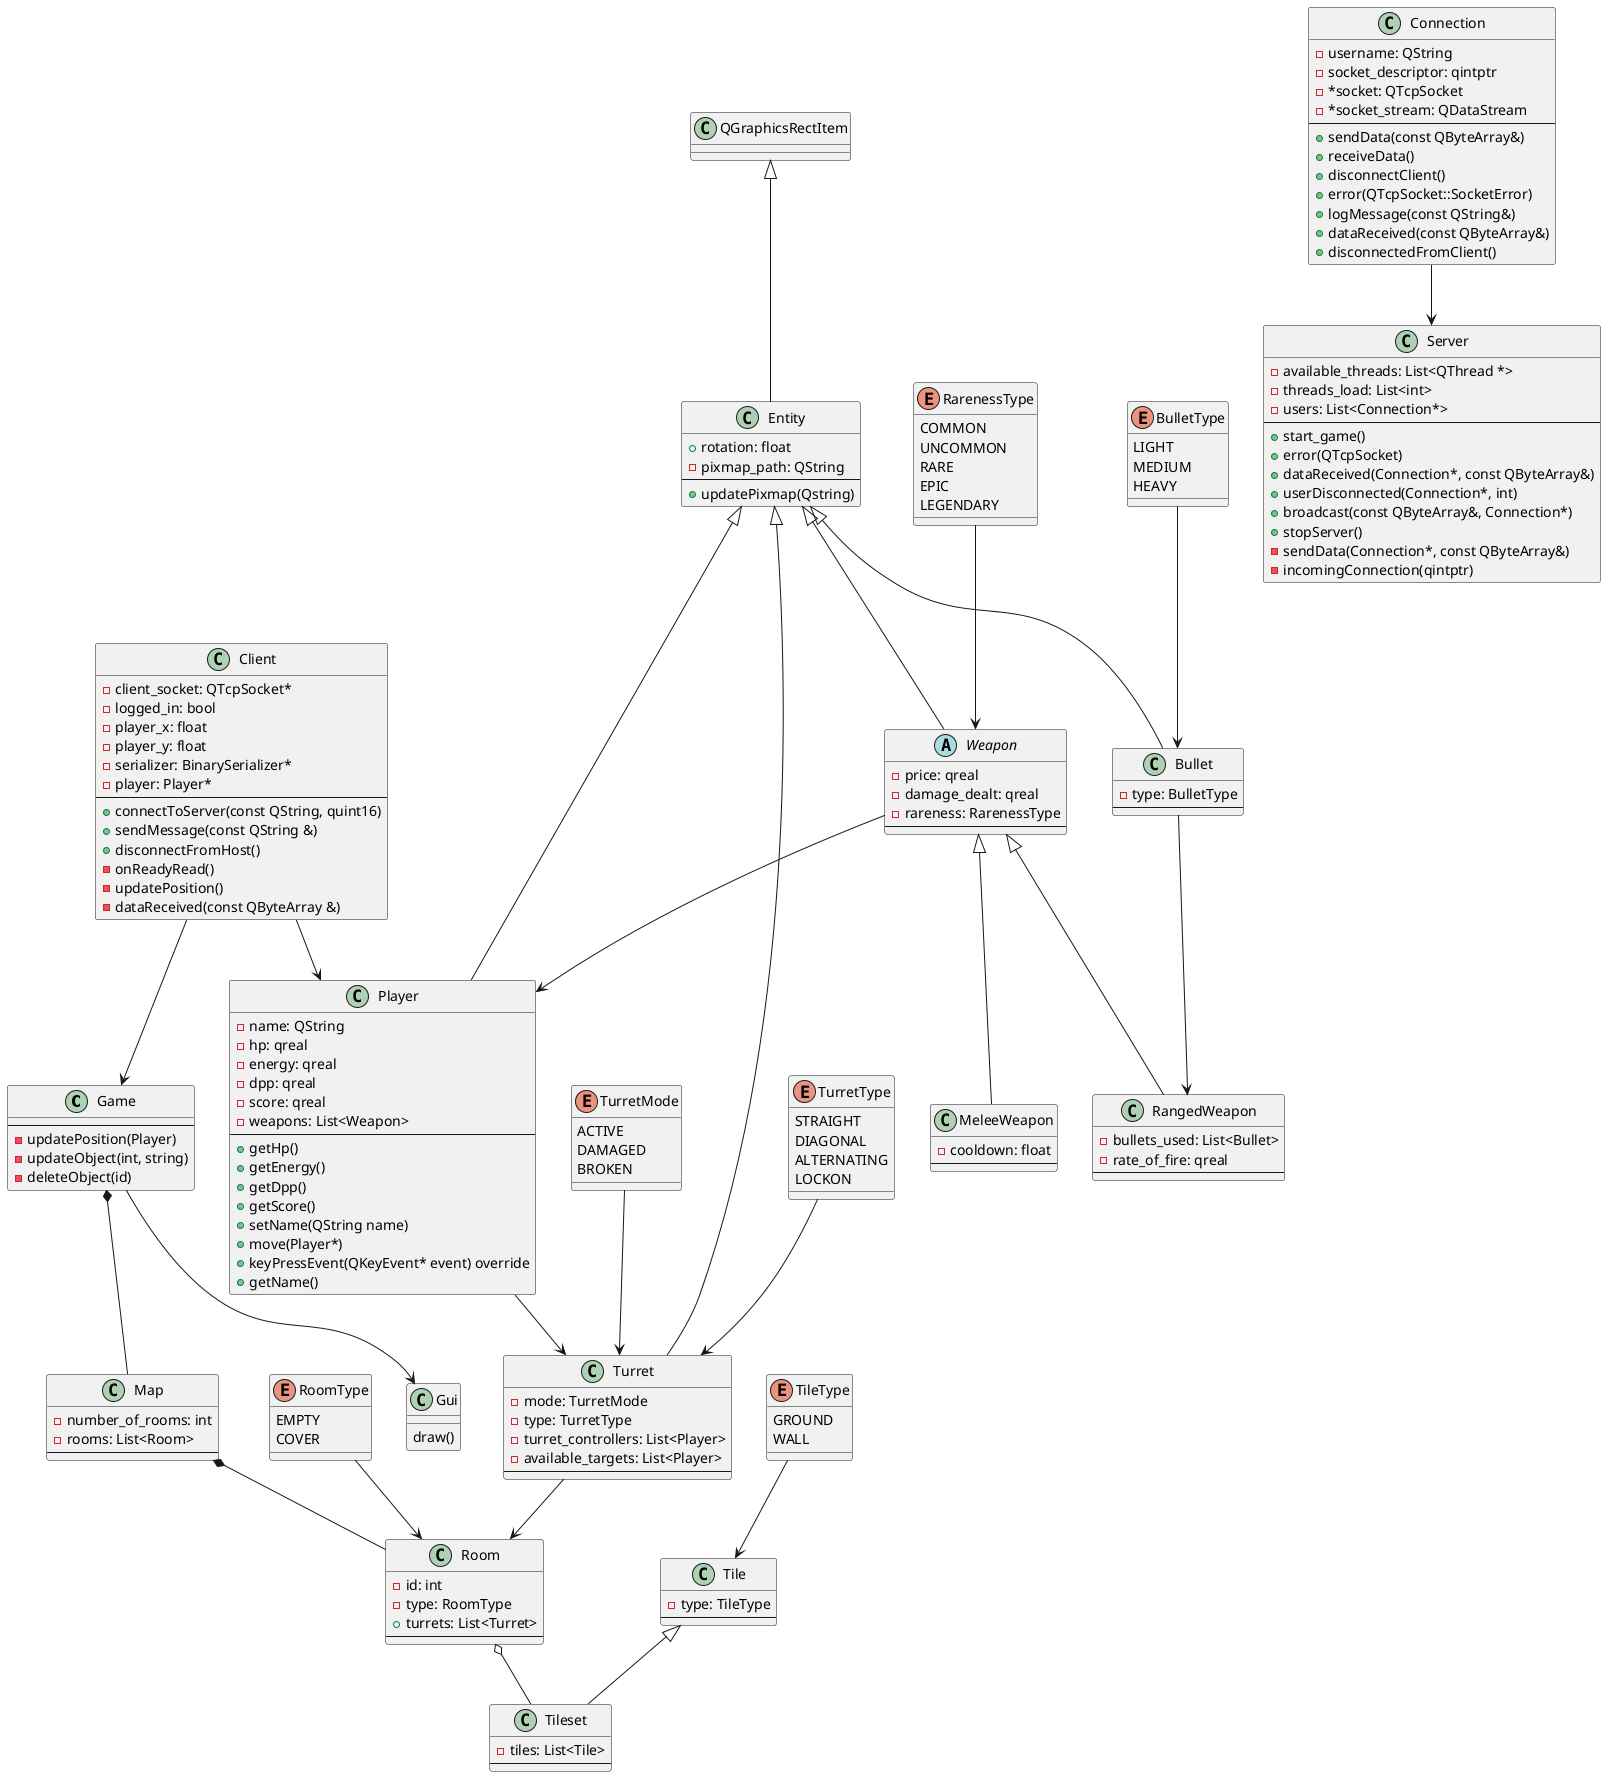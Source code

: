 @startuml
class Game {
--
-updatePosition(Player)
-updateObject(int, string)
-deleteObject(id)
}

class Gui {
draw()
}

class Server {
-available_threads: List<QThread *>
-threads_load: List<int>
-users: List<Connection*>
--
+start_game()
+error(QTcpSocket)
+dataReceived(Connection*, const QByteArray&)
+userDisconnected(Connection*, int)
+broadcast(const QByteArray&, Connection*)
+stopServer()
-sendData(Connection*, const QByteArray&)
-incomingConnection(qintptr)
}

class Connection {
-username: QString
-socket_descriptor: qintptr
-*socket: QTcpSocket
-*socket_stream: QDataStream
--
+sendData(const QByteArray&)
+receiveData()
+disconnectClient()
+error(QTcpSocket::SocketError)
+logMessage(const QString&)
+dataReceived(const QByteArray&)
+disconnectedFromClient()
}

class Client {
-client_socket: QTcpSocket*
-logged_in: bool
-player_x: float
-player_y: float
-serializer: BinarySerializer*
-player: Player*
--
+connectToServer(const QString, quint16)
+sendMessage(const QString &)
+disconnectFromHost()
-onReadyRead()
-updatePosition()
-dataReceived(const QByteArray &)
}

class Entity {
+rotation: float
-pixmap_path: QString
--
+updatePixmap(Qstring)
}

class Map {
-number_of_rooms: int
-rooms: List<Room>
--
}

class Room {
-id: int
-type: RoomType
+turrets: List<Turret>
--
}

enum RoomType {
EMPTY
COVER
}

class Tileset {
-tiles: List<Tile>
--
}

class Tile {
-type: TileType
--
}

enum TileType {
GROUND
WALL
}

class Bullet {
-type: BulletType
--
}

enum BulletType {
LIGHT
MEDIUM
HEAVY
}

class Player {
-name: QString
-hp: qreal
-energy: qreal 
-dpp: qreal
-score: qreal
-weapons: List<Weapon>
--
+getHp()
+getEnergy()
+getDpp()
+getScore()
+setName(QString name)
+move(Player*)
+keyPressEvent(QKeyEvent* event) override
+getName()
}

class Turret {
-mode: TurretMode
-type: TurretType
-turret_controllers: List<Player>
-available_targets: List<Player>
--
}

enum TurretMode {
ACTIVE
DAMAGED
BROKEN
}

enum TurretType {
STRAIGHT
DIAGONAL
ALTERNATING
LOCKON
}

abstract Weapon {
-price: qreal
-damage_dealt: qreal
-rareness: RarenessType
--
}

enum RarenessType {
COMMON
UNCOMMON
RARE
EPIC
LEGENDARY
}

class RangedWeapon {
-bullets_used: List<Bullet>
-rate_of_fire: qreal
--
}

class MeleeWeapon {
-cooldown: float
--
}

Weapon --> Player
Player --> Turret
Turret --> Room
Bullet --> RangedWeapon
Connection --> Server
Client --> Player
Game --> Gui
Client --> Game

RoomType --> Room
TileType --> Tile
BulletType --> Bullet
TurretMode --> Turret
TurretType --> Turret
RarenessType --> Weapon

Entity <|-- Turret
Entity <|-- Player
Entity <|-- Bullet
Entity <|-- Weapon
Weapon <|-- RangedWeapon
Weapon <|-- MeleeWeapon
QGraphicsRectItem <|-- Entity
Tile <|-- Tileset


Room o-- Tileset

Map *-- Room
Game *-- Map
@enduml
